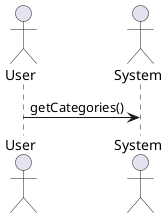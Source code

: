 @startuml get_categories

skinparam backgroundColor #FFFFFF


actor User
actor System

User -> System: getCategories()

@enduml
